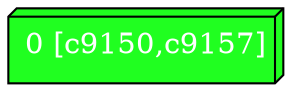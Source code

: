 diGraph libnss3{
	libnss3_0  [style=filled fillcolor="#20FF20" fontcolor="#ffffff" shape=box3d label="0 [c9150,c9157]"]


}